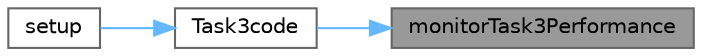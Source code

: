 digraph "monitorTask3Performance"
{
 // LATEX_PDF_SIZE
  bgcolor="transparent";
  edge [fontname=Helvetica,fontsize=10,labelfontname=Helvetica,labelfontsize=10];
  node [fontname=Helvetica,fontsize=10,shape=box,height=0.2,width=0.4];
  rankdir="RL";
  Node1 [id="Node000001",label="monitorTask3Performance",height=0.2,width=0.4,color="gray40", fillcolor="grey60", style="filled", fontcolor="black",tooltip="Monitors the performance of Task3 by calculating its execution frequency."];
  Node1 -> Node2 [id="edge1_Node000001_Node000002",dir="back",color="steelblue1",style="solid",tooltip=" "];
  Node2 [id="Node000002",label="Task3code",height=0.2,width=0.4,color="grey40", fillcolor="white", style="filled",URL="$task3_code_8cpp.html#a43eac5e8823b26d454edf6754ea1549d",tooltip="Task 3 code."];
  Node2 -> Node3 [id="edge2_Node000002_Node000003",dir="back",color="steelblue1",style="solid",tooltip=" "];
  Node3 [id="Node000003",label="setup",height=0.2,width=0.4,color="grey40", fillcolor="white", style="filled",URL="$main_8cpp.html#a4fc01d736fe50cf5b977f755b675f11d",tooltip="Setup function."];
}
